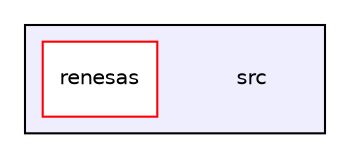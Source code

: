 digraph "src" {
  compound=true
  node [ fontsize="10", fontname="Helvetica"];
  edge [ labelfontsize="10", labelfontname="Helvetica"];
  subgraph clusterdir_68267d1309a1af8e8297ef4c3efbcdba {
    graph [ bgcolor="#eeeeff", pencolor="black", label="" URL="dir_68267d1309a1af8e8297ef4c3efbcdba.html"];
    dir_68267d1309a1af8e8297ef4c3efbcdba [shape=plaintext label="src"];
    dir_eb43ea11873235cfcda9a52bf58b71d6 [shape=box label="renesas" color="red" fillcolor="white" style="filled" URL="dir_eb43ea11873235cfcda9a52bf58b71d6.html"];
  }
}
